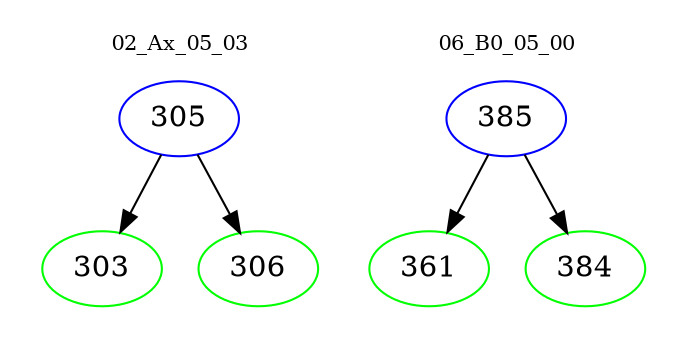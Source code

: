 digraph{
subgraph cluster_0 {
color = white
label = "02_Ax_05_03";
fontsize=10;
T0_305 [label="305", color="blue"]
T0_305 -> T0_303 [color="black"]
T0_303 [label="303", color="green"]
T0_305 -> T0_306 [color="black"]
T0_306 [label="306", color="green"]
}
subgraph cluster_1 {
color = white
label = "06_B0_05_00";
fontsize=10;
T1_385 [label="385", color="blue"]
T1_385 -> T1_361 [color="black"]
T1_361 [label="361", color="green"]
T1_385 -> T1_384 [color="black"]
T1_384 [label="384", color="green"]
}
}

